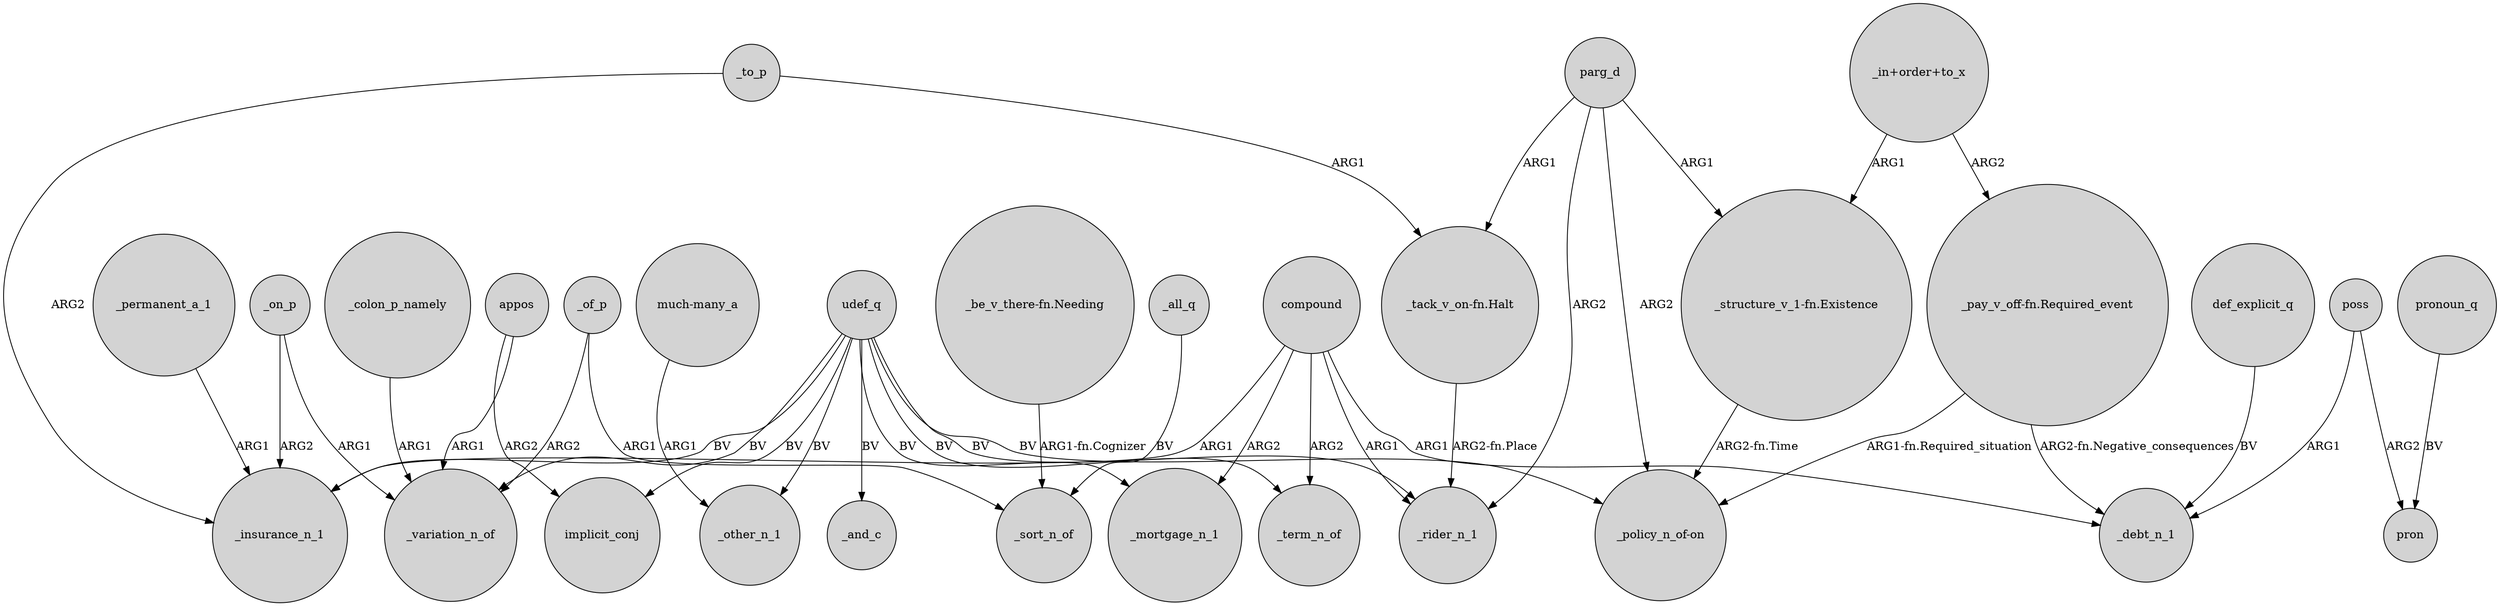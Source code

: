 digraph {
	node [shape=circle style=filled]
	"much-many_a" -> _other_n_1 [label=ARG1]
	udef_q -> _term_n_of [label=BV]
	_on_p -> _variation_n_of [label=ARG1]
	udef_q -> _insurance_n_1 [label=BV]
	"_pay_v_off-fn.Required_event" -> _debt_n_1 [label="ARG2-fn.Negative_consequences"]
	udef_q -> _variation_n_of [label=BV]
	compound -> _term_n_of [label=ARG2]
	_of_p -> _sort_n_of [label=ARG1]
	_colon_p_namely -> _variation_n_of [label=ARG1]
	udef_q -> _rider_n_1 [label=BV]
	poss -> _debt_n_1 [label=ARG1]
	"_pay_v_off-fn.Required_event" -> "_policy_n_of-on" [label="ARG1-fn.Required_situation"]
	parg_d -> _rider_n_1 [label=ARG2]
	def_explicit_q -> _debt_n_1 [label=BV]
	"_structure_v_1-fn.Existence" -> "_policy_n_of-on" [label="ARG2-fn.Time"]
	udef_q -> _other_n_1 [label=BV]
	compound -> _insurance_n_1 [label=ARG1]
	udef_q -> _and_c [label=BV]
	appos -> _variation_n_of [label=ARG1]
	"_tack_v_on-fn.Halt" -> _rider_n_1 [label="ARG2-fn.Place"]
	compound -> _mortgage_n_1 [label=ARG2]
	udef_q -> _mortgage_n_1 [label=BV]
	pronoun_q -> pron [label=BV]
	poss -> pron [label=ARG2]
	appos -> implicit_conj [label=ARG2]
	_permanent_a_1 -> _insurance_n_1 [label=ARG1]
	_all_q -> _sort_n_of [label=BV]
	"_be_v_there-fn.Needing" -> _sort_n_of [label="ARG1-fn.Cognizer"]
	parg_d -> "_policy_n_of-on" [label=ARG2]
	compound -> _rider_n_1 [label=ARG1]
	parg_d -> "_tack_v_on-fn.Halt" [label=ARG1]
	parg_d -> "_structure_v_1-fn.Existence" [label=ARG1]
	"_in+order+to_x" -> "_pay_v_off-fn.Required_event" [label=ARG2]
	_to_p -> _insurance_n_1 [label=ARG2]
	_of_p -> _variation_n_of [label=ARG2]
	compound -> _debt_n_1 [label=ARG1]
	_on_p -> _insurance_n_1 [label=ARG2]
	udef_q -> implicit_conj [label=BV]
	udef_q -> "_policy_n_of-on" [label=BV]
	"_in+order+to_x" -> "_structure_v_1-fn.Existence" [label=ARG1]
	_to_p -> "_tack_v_on-fn.Halt" [label=ARG1]
}
